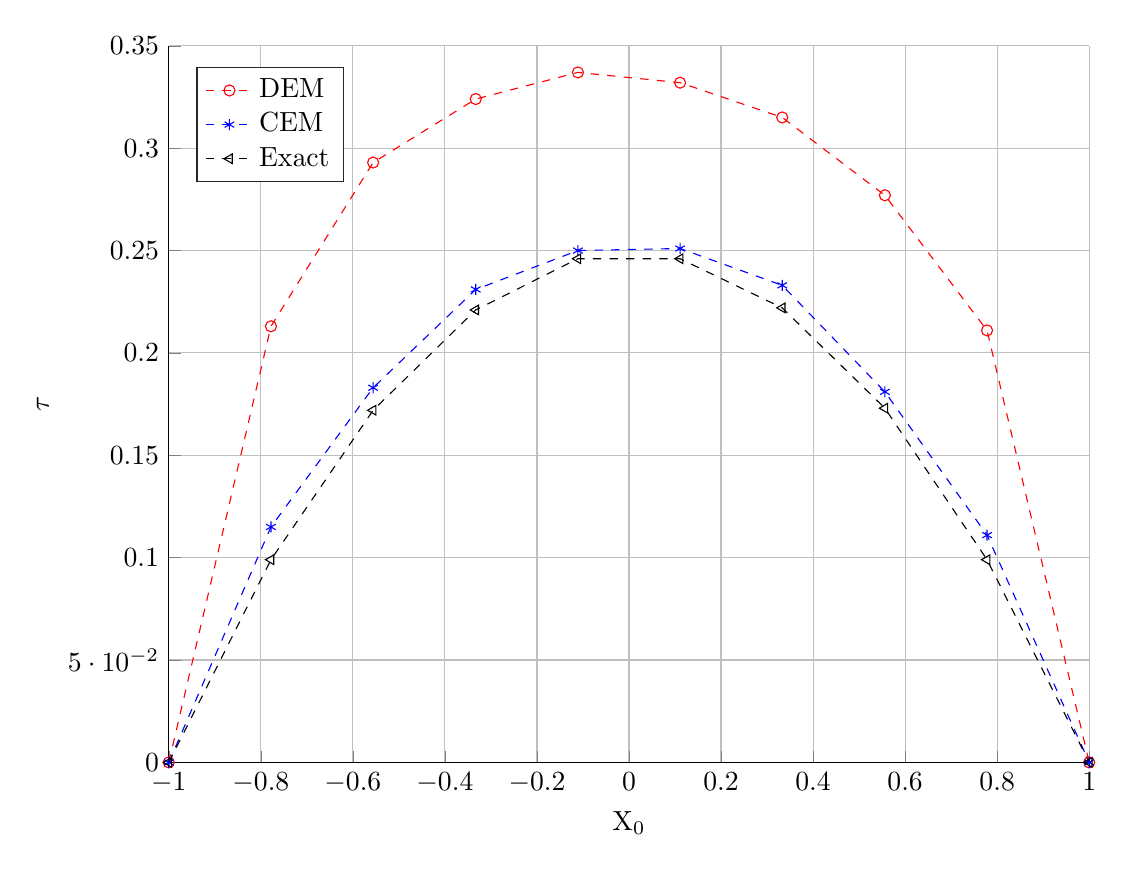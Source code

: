 % This file was created by matlab2tikz.
%
%The latest updates can be retrieved from
%  http://www.mathworks.com/matlabcentral/fileexchange/22022-matlab2tikz-matlab2tikz
%where you can also make suggestions and rate matlab2tikz.
%
\begin{tikzpicture}

\begin{axis}[%
width=4.602in,
height=3.583in,
at={(0.772in,0.484in)},
scale only axis,
xmin=-1,
xmax=1,
xlabel={$\text{X}_\text{0}$},
xmajorgrids,
ymin=0,
ymax=0.35,
ylabel={$\tau$},
ymajorgrids,
axis background/.style={fill=white},
axis x line*=bottom,
axis y line*=left,
legend style={at={(0.03,0.97)},anchor=north west,legend cell align=left,align=left,draw=white!15!black}
]
\addplot [color=red,dashed,mark=o,mark options={solid}]
  table[row sep=crcr]{%
-1	0\\
-0.778	0.213\\
-0.556	0.293\\
-0.333	0.324\\
-0.111	0.337\\
0.111	0.332\\
0.333	0.315\\
0.556	0.277\\
0.778	0.211\\
1	0\\
};
\addlegendentry{DEM};

\addplot [color=blue,dashed,mark=asterisk,mark options={solid}]
  table[row sep=crcr]{%
-1	0\\
-0.778	0.115\\
-0.556	0.183\\
-0.333	0.231\\
-0.111	0.25\\
0.111	0.251\\
0.333	0.233\\
0.556	0.181\\
0.778	0.111\\
1	0\\
};
\addlegendentry{CEM};

\addplot [color=black,dashed,mark=triangle,mark options={solid,rotate=90}]
  table[row sep=crcr]{%
-1	0\\
-0.778	0.099\\
-0.556	0.172\\
-0.333	0.221\\
-0.111	0.246\\
0.111	0.246\\
0.333	0.222\\
0.556	0.173\\
0.778	0.099\\
1	0\\
};
\addlegendentry{Exact};

\end{axis}
\end{tikzpicture}%